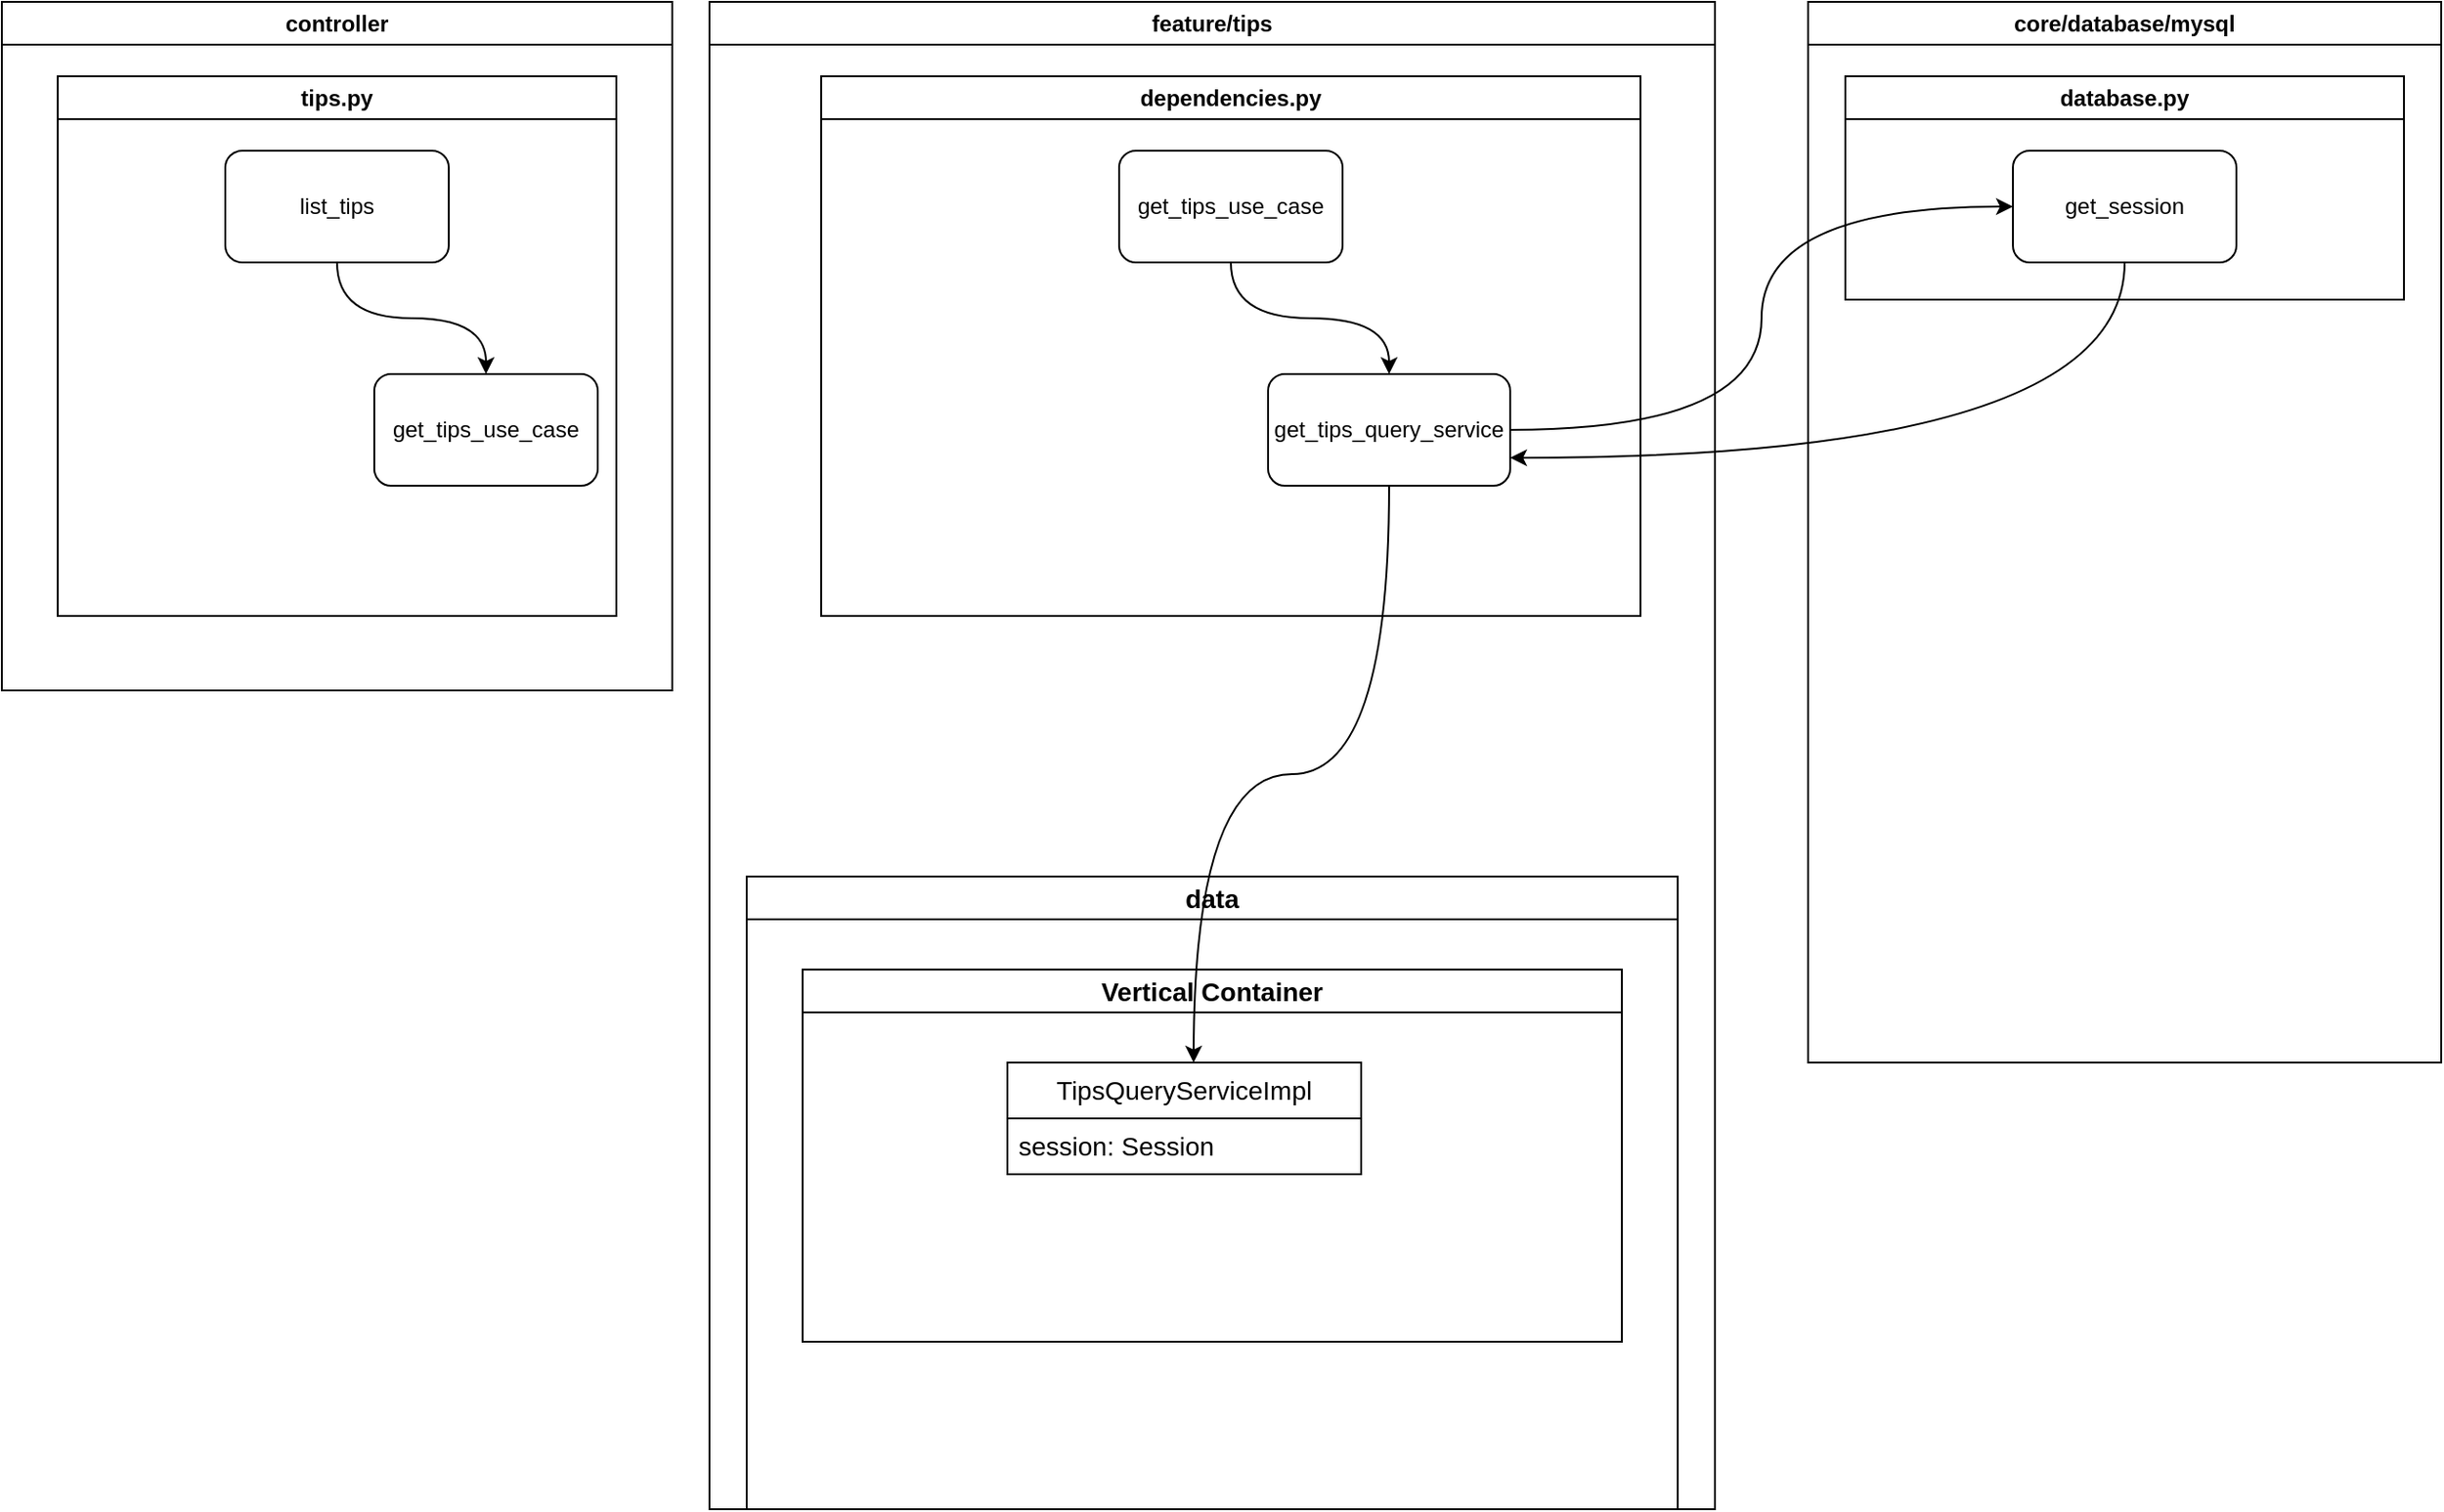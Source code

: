 <mxfile>
    <diagram id="XvCcAh1NQHmCPXAJNBbC" name="ページ1">
        <mxGraphModel dx="794" dy="746" grid="1" gridSize="10" guides="1" tooltips="1" connect="1" arrows="1" fold="1" page="1" pageScale="1" pageWidth="827" pageHeight="1169" math="0" shadow="0">
            <root>
                <mxCell id="0"/>
                <mxCell id="1" parent="0"/>
                <mxCell id="500" value="controller" style="swimlane;whiteSpace=wrap;html=1;" vertex="1" parent="1">
                    <mxGeometry x="40" y="40" width="360" height="370" as="geometry">
                        <mxRectangle x="40" y="40" width="100" height="30" as="alternateBounds"/>
                    </mxGeometry>
                </mxCell>
                <mxCell id="501" value="tips.py" style="swimlane;whiteSpace=wrap;html=1;" vertex="1" parent="500">
                    <mxGeometry x="30" y="40" width="300" height="290" as="geometry"/>
                </mxCell>
                <mxCell id="507" style="edgeStyle=orthogonalEdgeStyle;curved=1;html=1;exitX=0.5;exitY=1;exitDx=0;exitDy=0;entryX=0.5;entryY=0;entryDx=0;entryDy=0;" edge="1" parent="501" source="504" target="505">
                    <mxGeometry relative="1" as="geometry"/>
                </mxCell>
                <mxCell id="504" value="list_tips" style="rounded=1;whiteSpace=wrap;html=1;" vertex="1" parent="501">
                    <mxGeometry x="90" y="40" width="120" height="60" as="geometry"/>
                </mxCell>
                <mxCell id="505" value="get_tips_use_case" style="rounded=1;whiteSpace=wrap;html=1;" vertex="1" parent="501">
                    <mxGeometry x="170" y="160" width="120" height="60" as="geometry"/>
                </mxCell>
                <mxCell id="502" value="feature/tips" style="swimlane;whiteSpace=wrap;html=1;" vertex="1" parent="1">
                    <mxGeometry x="420" y="40" width="540" height="810" as="geometry">
                        <mxRectangle x="40" y="40" width="100" height="30" as="alternateBounds"/>
                    </mxGeometry>
                </mxCell>
                <mxCell id="503" value="dependencies.py" style="swimlane;whiteSpace=wrap;html=1;" vertex="1" parent="502">
                    <mxGeometry x="60" y="40" width="440" height="290" as="geometry"/>
                </mxCell>
                <mxCell id="511" style="edgeStyle=orthogonalEdgeStyle;curved=1;html=1;exitX=0.5;exitY=1;exitDx=0;exitDy=0;entryX=0.5;entryY=0;entryDx=0;entryDy=0;" edge="1" parent="503" source="508" target="509">
                    <mxGeometry relative="1" as="geometry"/>
                </mxCell>
                <mxCell id="508" value="get_tips_use_case" style="rounded=1;whiteSpace=wrap;html=1;" vertex="1" parent="503">
                    <mxGeometry x="160" y="40" width="120" height="60" as="geometry"/>
                </mxCell>
                <mxCell id="509" value="get_tips_query_service" style="rounded=1;whiteSpace=wrap;html=1;" vertex="1" parent="503">
                    <mxGeometry x="240" y="160" width="130" height="60" as="geometry"/>
                </mxCell>
                <mxCell id="521" value="data" style="swimlane;whiteSpace=wrap;html=1;fontSize=14;" vertex="1" parent="502">
                    <mxGeometry x="20" y="470" width="500" height="340" as="geometry"/>
                </mxCell>
                <mxCell id="523" value="Vertical Container" style="swimlane;whiteSpace=wrap;html=1;fontSize=14;" vertex="1" parent="521">
                    <mxGeometry x="30" y="50" width="440" height="200" as="geometry"/>
                </mxCell>
                <mxCell id="526" value="TipsQueryServiceImpl" style="swimlane;fontStyle=0;childLayout=stackLayout;horizontal=1;startSize=30;horizontalStack=0;resizeParent=1;resizeParentMax=0;resizeLast=0;collapsible=1;marginBottom=0;whiteSpace=wrap;html=1;fontSize=14;" vertex="1" parent="523">
                    <mxGeometry x="110" y="50" width="190" height="60" as="geometry"/>
                </mxCell>
                <mxCell id="527" value="session: Session" style="text;strokeColor=none;fillColor=none;align=left;verticalAlign=middle;spacingLeft=4;spacingRight=4;overflow=hidden;points=[[0,0.5],[1,0.5]];portConstraint=eastwest;rotatable=0;whiteSpace=wrap;html=1;fontSize=14;" vertex="1" parent="526">
                    <mxGeometry y="30" width="190" height="30" as="geometry"/>
                </mxCell>
                <mxCell id="525" style="edgeStyle=orthogonalEdgeStyle;curved=1;html=1;exitX=0.5;exitY=1;exitDx=0;exitDy=0;entryX=0.5;entryY=0;entryDx=0;entryDy=0;fontSize=14;" edge="1" parent="502" source="509">
                    <mxGeometry relative="1" as="geometry">
                        <mxPoint x="260" y="570" as="targetPoint"/>
                    </mxGeometry>
                </mxCell>
                <mxCell id="513" value="core/database/mysql" style="swimlane;whiteSpace=wrap;html=1;" vertex="1" parent="1">
                    <mxGeometry x="1010" y="40" width="340" height="570" as="geometry">
                        <mxRectangle x="40" y="40" width="100" height="30" as="alternateBounds"/>
                    </mxGeometry>
                </mxCell>
                <mxCell id="514" value="database.py" style="swimlane;whiteSpace=wrap;html=1;" vertex="1" parent="513">
                    <mxGeometry x="20" y="40" width="300" height="120" as="geometry"/>
                </mxCell>
                <mxCell id="516" value="get_session" style="rounded=1;whiteSpace=wrap;html=1;" vertex="1" parent="514">
                    <mxGeometry x="90" y="40" width="120" height="60" as="geometry"/>
                </mxCell>
                <mxCell id="518" style="edgeStyle=orthogonalEdgeStyle;curved=1;html=1;exitX=1;exitY=0.5;exitDx=0;exitDy=0;entryX=0;entryY=0.5;entryDx=0;entryDy=0;" edge="1" parent="1" source="509" target="516">
                    <mxGeometry relative="1" as="geometry"/>
                </mxCell>
                <mxCell id="522" style="edgeStyle=orthogonalEdgeStyle;curved=1;html=1;exitX=0.5;exitY=1;exitDx=0;exitDy=0;entryX=1;entryY=0.75;entryDx=0;entryDy=0;fontSize=14;" edge="1" parent="1" source="516" target="509">
                    <mxGeometry relative="1" as="geometry"/>
                </mxCell>
            </root>
        </mxGraphModel>
    </diagram>
</mxfile>